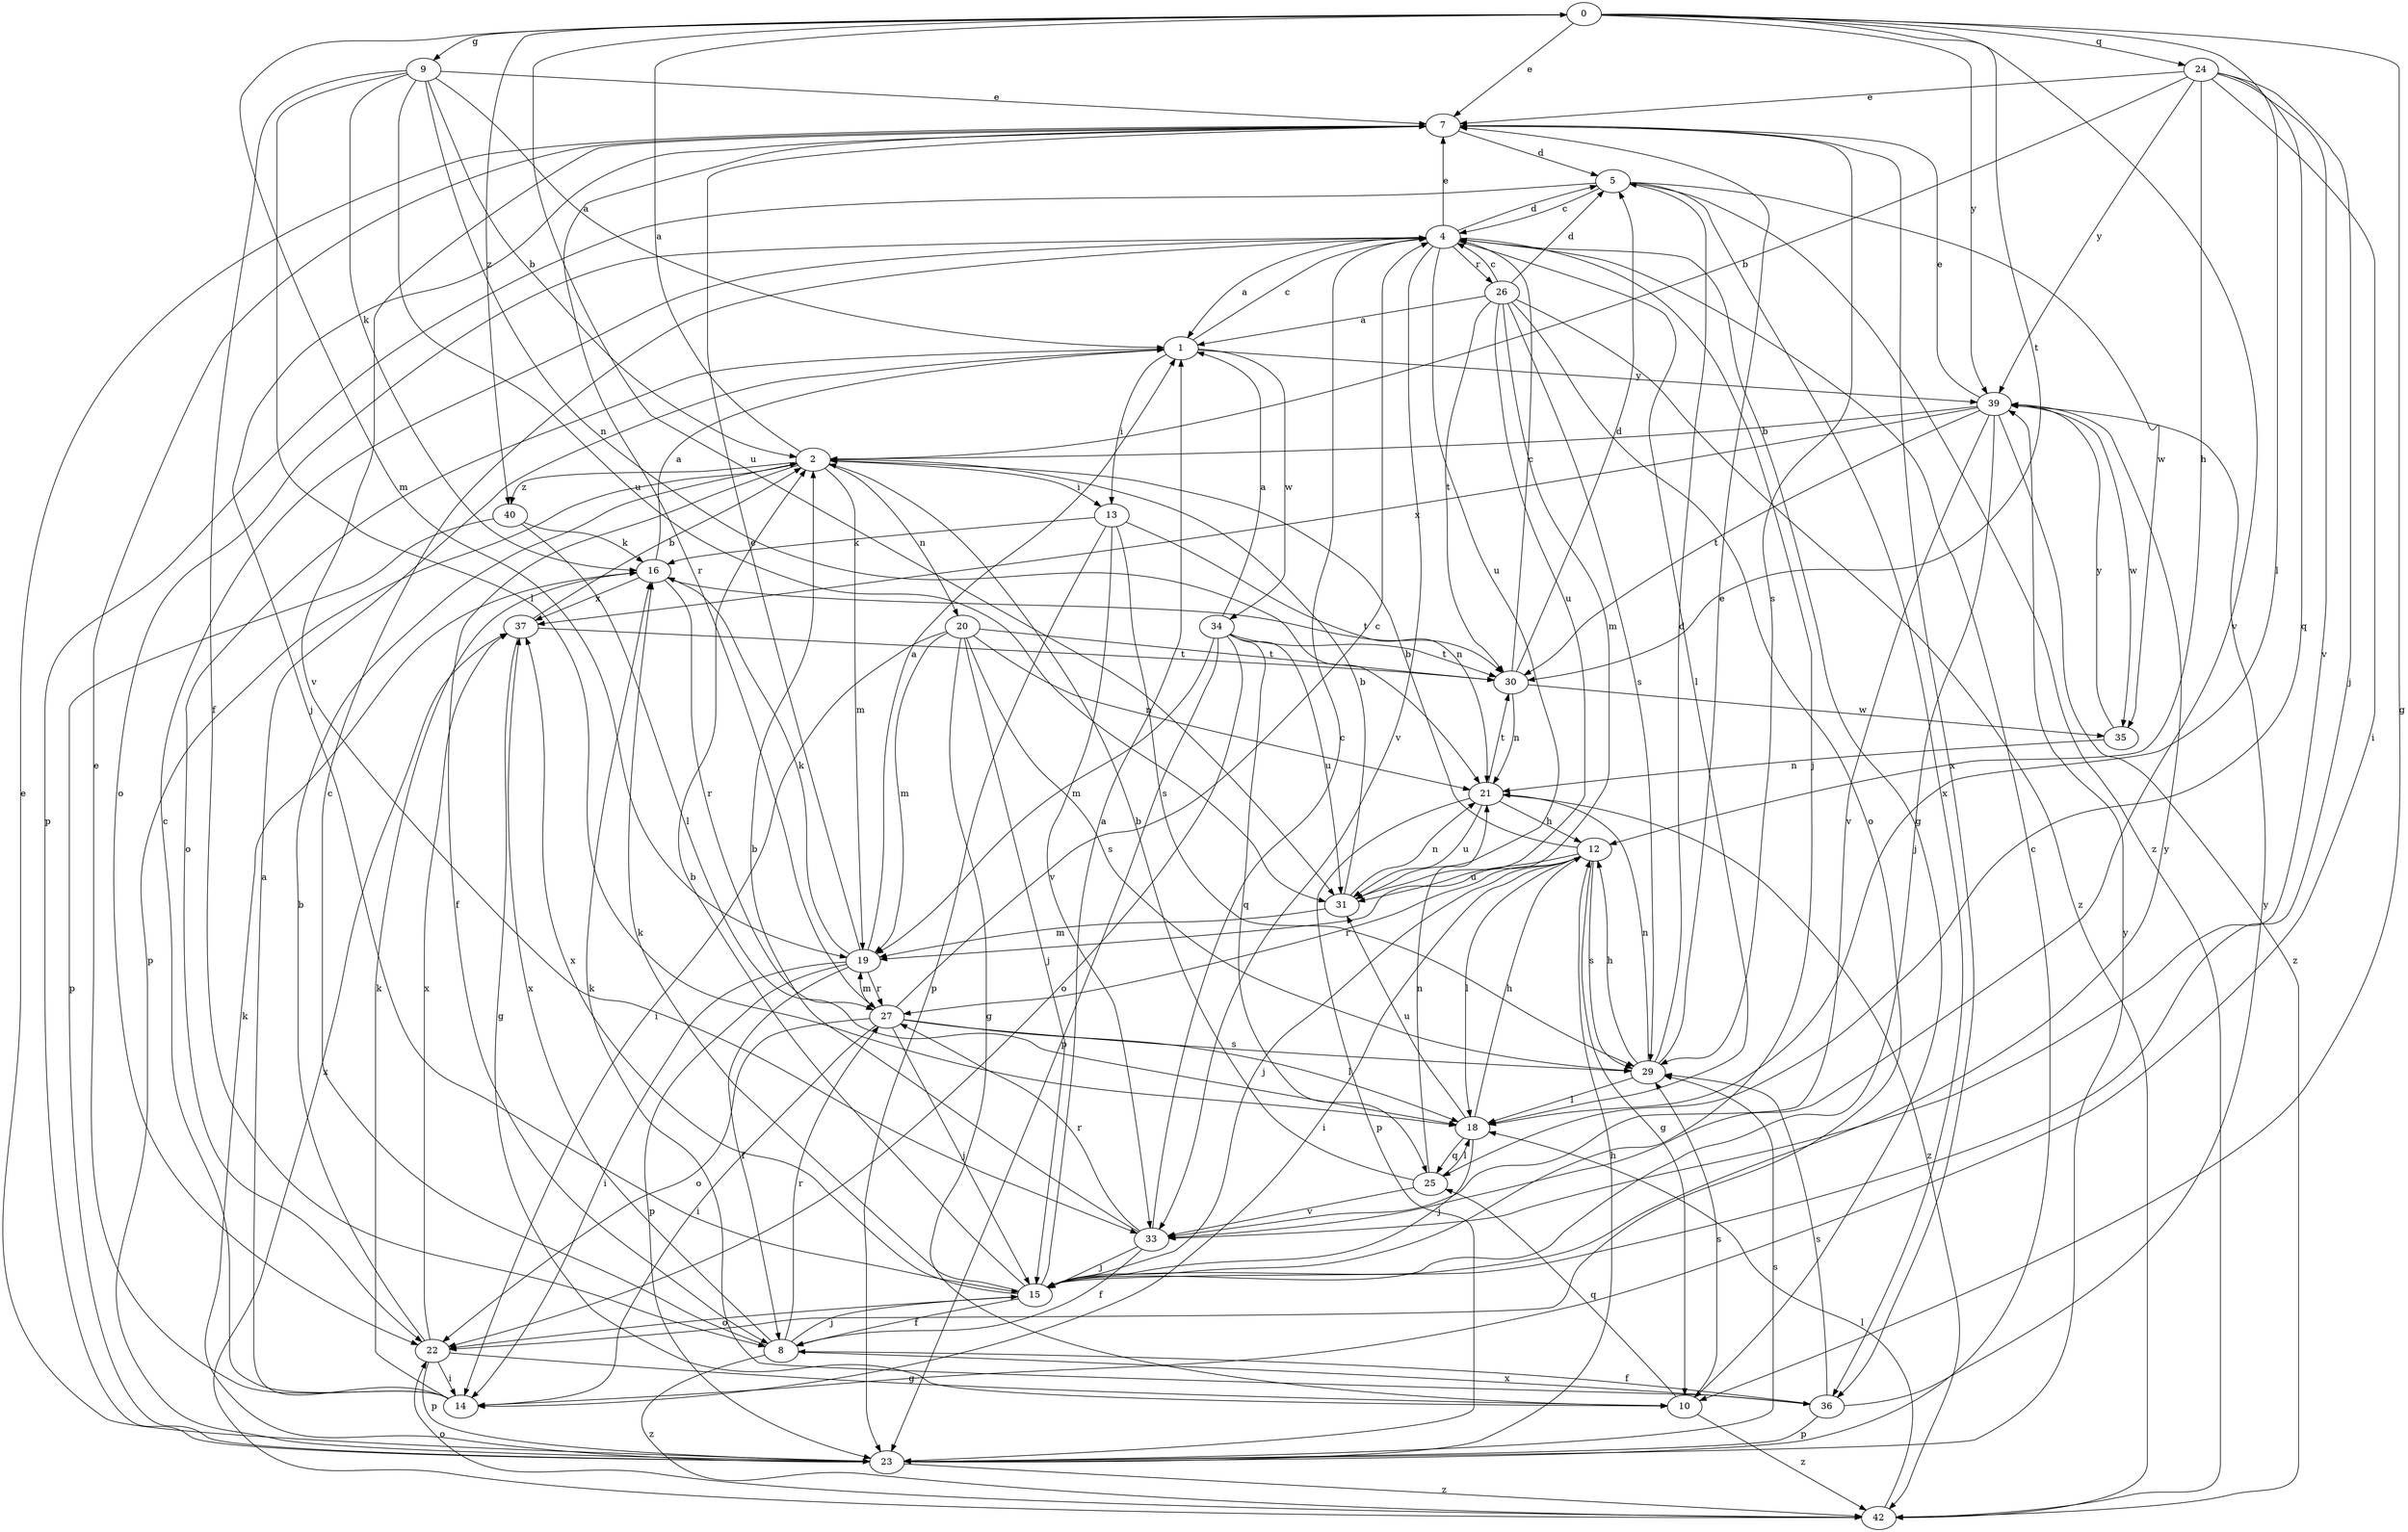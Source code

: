 strict digraph  {
0;
1;
2;
4;
5;
7;
8;
9;
10;
12;
13;
14;
15;
16;
18;
19;
20;
21;
22;
23;
24;
25;
26;
27;
29;
30;
31;
33;
34;
35;
36;
37;
39;
40;
42;
0 -> 7  [label=e];
0 -> 9  [label=g];
0 -> 10  [label=g];
0 -> 18  [label=l];
0 -> 19  [label=m];
0 -> 24  [label=q];
0 -> 30  [label=t];
0 -> 31  [label=u];
0 -> 33  [label=v];
0 -> 39  [label=y];
0 -> 40  [label=z];
1 -> 4  [label=c];
1 -> 13  [label=i];
1 -> 22  [label=o];
1 -> 34  [label=w];
1 -> 39  [label=y];
2 -> 0  [label=a];
2 -> 8  [label=f];
2 -> 13  [label=i];
2 -> 19  [label=m];
2 -> 20  [label=n];
2 -> 23  [label=p];
2 -> 40  [label=z];
4 -> 1  [label=a];
4 -> 5  [label=d];
4 -> 7  [label=e];
4 -> 10  [label=g];
4 -> 15  [label=j];
4 -> 18  [label=l];
4 -> 22  [label=o];
4 -> 26  [label=r];
4 -> 31  [label=u];
4 -> 33  [label=v];
5 -> 4  [label=c];
5 -> 23  [label=p];
5 -> 35  [label=w];
5 -> 36  [label=x];
5 -> 42  [label=z];
7 -> 5  [label=d];
7 -> 15  [label=j];
7 -> 27  [label=r];
7 -> 29  [label=s];
7 -> 33  [label=v];
7 -> 36  [label=x];
8 -> 4  [label=c];
8 -> 15  [label=j];
8 -> 27  [label=r];
8 -> 36  [label=x];
8 -> 37  [label=x];
8 -> 42  [label=z];
9 -> 1  [label=a];
9 -> 2  [label=b];
9 -> 7  [label=e];
9 -> 8  [label=f];
9 -> 16  [label=k];
9 -> 18  [label=l];
9 -> 21  [label=n];
9 -> 31  [label=u];
10 -> 25  [label=q];
10 -> 29  [label=s];
10 -> 42  [label=z];
12 -> 2  [label=b];
12 -> 10  [label=g];
12 -> 14  [label=i];
12 -> 15  [label=j];
12 -> 18  [label=l];
12 -> 27  [label=r];
12 -> 29  [label=s];
12 -> 31  [label=u];
13 -> 16  [label=k];
13 -> 21  [label=n];
13 -> 23  [label=p];
13 -> 29  [label=s];
13 -> 33  [label=v];
14 -> 1  [label=a];
14 -> 4  [label=c];
14 -> 7  [label=e];
14 -> 16  [label=k];
15 -> 1  [label=a];
15 -> 2  [label=b];
15 -> 8  [label=f];
15 -> 16  [label=k];
15 -> 22  [label=o];
15 -> 37  [label=x];
15 -> 39  [label=y];
16 -> 1  [label=a];
16 -> 27  [label=r];
16 -> 30  [label=t];
16 -> 37  [label=x];
18 -> 12  [label=h];
18 -> 15  [label=j];
18 -> 25  [label=q];
18 -> 31  [label=u];
19 -> 1  [label=a];
19 -> 7  [label=e];
19 -> 8  [label=f];
19 -> 14  [label=i];
19 -> 16  [label=k];
19 -> 23  [label=p];
19 -> 27  [label=r];
20 -> 10  [label=g];
20 -> 14  [label=i];
20 -> 15  [label=j];
20 -> 19  [label=m];
20 -> 21  [label=n];
20 -> 29  [label=s];
20 -> 30  [label=t];
21 -> 12  [label=h];
21 -> 23  [label=p];
21 -> 30  [label=t];
21 -> 31  [label=u];
21 -> 42  [label=z];
22 -> 2  [label=b];
22 -> 10  [label=g];
22 -> 14  [label=i];
22 -> 23  [label=p];
22 -> 37  [label=x];
23 -> 4  [label=c];
23 -> 7  [label=e];
23 -> 12  [label=h];
23 -> 16  [label=k];
23 -> 29  [label=s];
23 -> 39  [label=y];
23 -> 42  [label=z];
24 -> 2  [label=b];
24 -> 7  [label=e];
24 -> 12  [label=h];
24 -> 14  [label=i];
24 -> 15  [label=j];
24 -> 25  [label=q];
24 -> 33  [label=v];
24 -> 39  [label=y];
25 -> 2  [label=b];
25 -> 18  [label=l];
25 -> 21  [label=n];
25 -> 33  [label=v];
26 -> 1  [label=a];
26 -> 4  [label=c];
26 -> 5  [label=d];
26 -> 19  [label=m];
26 -> 22  [label=o];
26 -> 29  [label=s];
26 -> 30  [label=t];
26 -> 31  [label=u];
26 -> 42  [label=z];
27 -> 4  [label=c];
27 -> 14  [label=i];
27 -> 15  [label=j];
27 -> 18  [label=l];
27 -> 19  [label=m];
27 -> 22  [label=o];
27 -> 29  [label=s];
29 -> 5  [label=d];
29 -> 7  [label=e];
29 -> 12  [label=h];
29 -> 18  [label=l];
29 -> 21  [label=n];
30 -> 4  [label=c];
30 -> 5  [label=d];
30 -> 21  [label=n];
30 -> 35  [label=w];
31 -> 2  [label=b];
31 -> 19  [label=m];
31 -> 21  [label=n];
33 -> 2  [label=b];
33 -> 4  [label=c];
33 -> 8  [label=f];
33 -> 15  [label=j];
33 -> 27  [label=r];
34 -> 1  [label=a];
34 -> 19  [label=m];
34 -> 22  [label=o];
34 -> 23  [label=p];
34 -> 25  [label=q];
34 -> 30  [label=t];
34 -> 31  [label=u];
35 -> 21  [label=n];
35 -> 39  [label=y];
36 -> 8  [label=f];
36 -> 16  [label=k];
36 -> 23  [label=p];
36 -> 29  [label=s];
36 -> 39  [label=y];
37 -> 2  [label=b];
37 -> 10  [label=g];
37 -> 30  [label=t];
39 -> 2  [label=b];
39 -> 7  [label=e];
39 -> 15  [label=j];
39 -> 30  [label=t];
39 -> 33  [label=v];
39 -> 35  [label=w];
39 -> 37  [label=x];
39 -> 42  [label=z];
40 -> 16  [label=k];
40 -> 18  [label=l];
40 -> 23  [label=p];
42 -> 18  [label=l];
42 -> 22  [label=o];
42 -> 37  [label=x];
}
